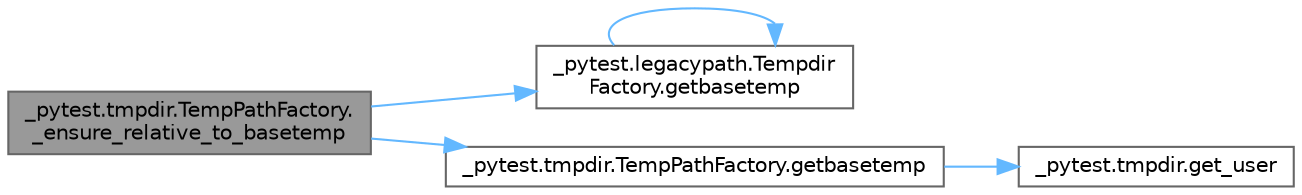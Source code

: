 digraph "_pytest.tmpdir.TempPathFactory._ensure_relative_to_basetemp"
{
 // LATEX_PDF_SIZE
  bgcolor="transparent";
  edge [fontname=Helvetica,fontsize=10,labelfontname=Helvetica,labelfontsize=10];
  node [fontname=Helvetica,fontsize=10,shape=box,height=0.2,width=0.4];
  rankdir="LR";
  Node1 [id="Node000001",label="_pytest.tmpdir.TempPathFactory.\l_ensure_relative_to_basetemp",height=0.2,width=0.4,color="gray40", fillcolor="grey60", style="filled", fontcolor="black",tooltip=" "];
  Node1 -> Node2 [id="edge1_Node000001_Node000002",color="steelblue1",style="solid",tooltip=" "];
  Node2 [id="Node000002",label="_pytest.legacypath.Tempdir\lFactory.getbasetemp",height=0.2,width=0.4,color="grey40", fillcolor="white", style="filled",URL="$class__pytest_1_1legacypath_1_1_tempdir_factory.html#adae7d305547fec6518668aa30003746a",tooltip=" "];
  Node2 -> Node2 [id="edge2_Node000002_Node000002",color="steelblue1",style="solid",tooltip=" "];
  Node1 -> Node3 [id="edge3_Node000001_Node000003",color="steelblue1",style="solid",tooltip=" "];
  Node3 [id="Node000003",label="_pytest.tmpdir.TempPathFactory.getbasetemp",height=0.2,width=0.4,color="grey40", fillcolor="white", style="filled",URL="$class__pytest_1_1tmpdir_1_1_temp_path_factory.html#a0323022566b9f068f26664db8a644182",tooltip=" "];
  Node3 -> Node4 [id="edge4_Node000003_Node000004",color="steelblue1",style="solid",tooltip=" "];
  Node4 [id="Node000004",label="_pytest.tmpdir.get_user",height=0.2,width=0.4,color="grey40", fillcolor="white", style="filled",URL="$namespace__pytest_1_1tmpdir.html#a40002769b219a6ed78b0e1ac586103ef",tooltip=" "];
}
